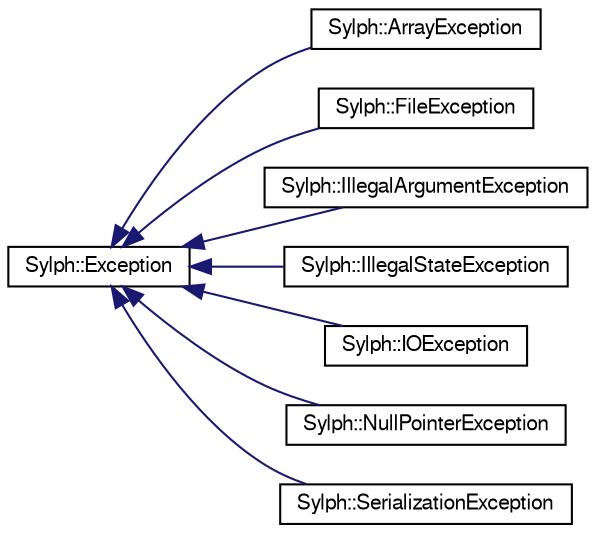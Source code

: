 digraph G
{
  edge [fontname="FreeSans",fontsize="10",labelfontname="FreeSans",labelfontsize="10"];
  node [fontname="FreeSans",fontsize="10",shape=record];
  rankdir=LR;
  Node1 [label="Sylph::Exception",height=0.2,width=0.4,color="black", fillcolor="white", style="filled",URL="$class_sylph_1_1_exception.html",tooltip="This class provides a ready-to-use interface for exception handling."];
  Node1 -> Node2 [dir=back,color="midnightblue",fontsize="10",style="solid",fontname="FreeSans"];
  Node2 [label="Sylph::ArrayException",height=0.2,width=0.4,color="black", fillcolor="white", style="filled",URL="$class_sylph_1_1_array_exception.html",tooltip="A generic Exception when an error occurs with an Array."];
  Node1 -> Node3 [dir=back,color="midnightblue",fontsize="10",style="solid",fontname="FreeSans"];
  Node3 [label="Sylph::FileException",height=0.2,width=0.4,color="black", fillcolor="white", style="filled",URL="$class_sylph_1_1_file_exception.html",tooltip="A genreric Exception which gets thrown whenever something goes wrong in the File..."];
  Node1 -> Node4 [dir=back,color="midnightblue",fontsize="10",style="solid",fontname="FreeSans"];
  Node4 [label="Sylph::IllegalArgumentException",height=0.2,width=0.4,color="black", fillcolor="white", style="filled",URL="$class_sylph_1_1_illegal_argument_exception.html",tooltip="Generic exception to flag an argument with an illegal state was passed to an function..."];
  Node1 -> Node5 [dir=back,color="midnightblue",fontsize="10",style="solid",fontname="FreeSans"];
  Node5 [label="Sylph::IllegalStateException",height=0.2,width=0.4,color="black", fillcolor="white", style="filled",URL="$class_sylph_1_1_illegal_state_exception.html",tooltip="Generic exception to flag that a method is not supported in the current state of..."];
  Node1 -> Node6 [dir=back,color="midnightblue",fontsize="10",style="solid",fontname="FreeSans"];
  Node6 [label="Sylph::IOException",height=0.2,width=0.4,color="black", fillcolor="white", style="filled",URL="$class_sylph_1_1_i_o_exception.html",tooltip="This is a generic exception for I/O errors."];
  Node1 -> Node7 [dir=back,color="midnightblue",fontsize="10",style="solid",fontname="FreeSans"];
  Node7 [label="Sylph::NullPointerException",height=0.2,width=0.4,color="black", fillcolor="white", style="filled",URL="$class_sylph_1_1_null_pointer_exception.html",tooltip="This Exception gets thrown when a pointer to NULL is passed to a function or method..."];
  Node1 -> Node8 [dir=back,color="midnightblue",fontsize="10",style="solid",fontname="FreeSans"];
  Node8 [label="Sylph::SerializationException",height=0.2,width=0.4,color="black", fillcolor="white", style="filled",URL="$class_sylph_1_1_serialization_exception.html",tooltip="This Exception gets thrown if there is a problem with serializing or deserializing..."];
}
